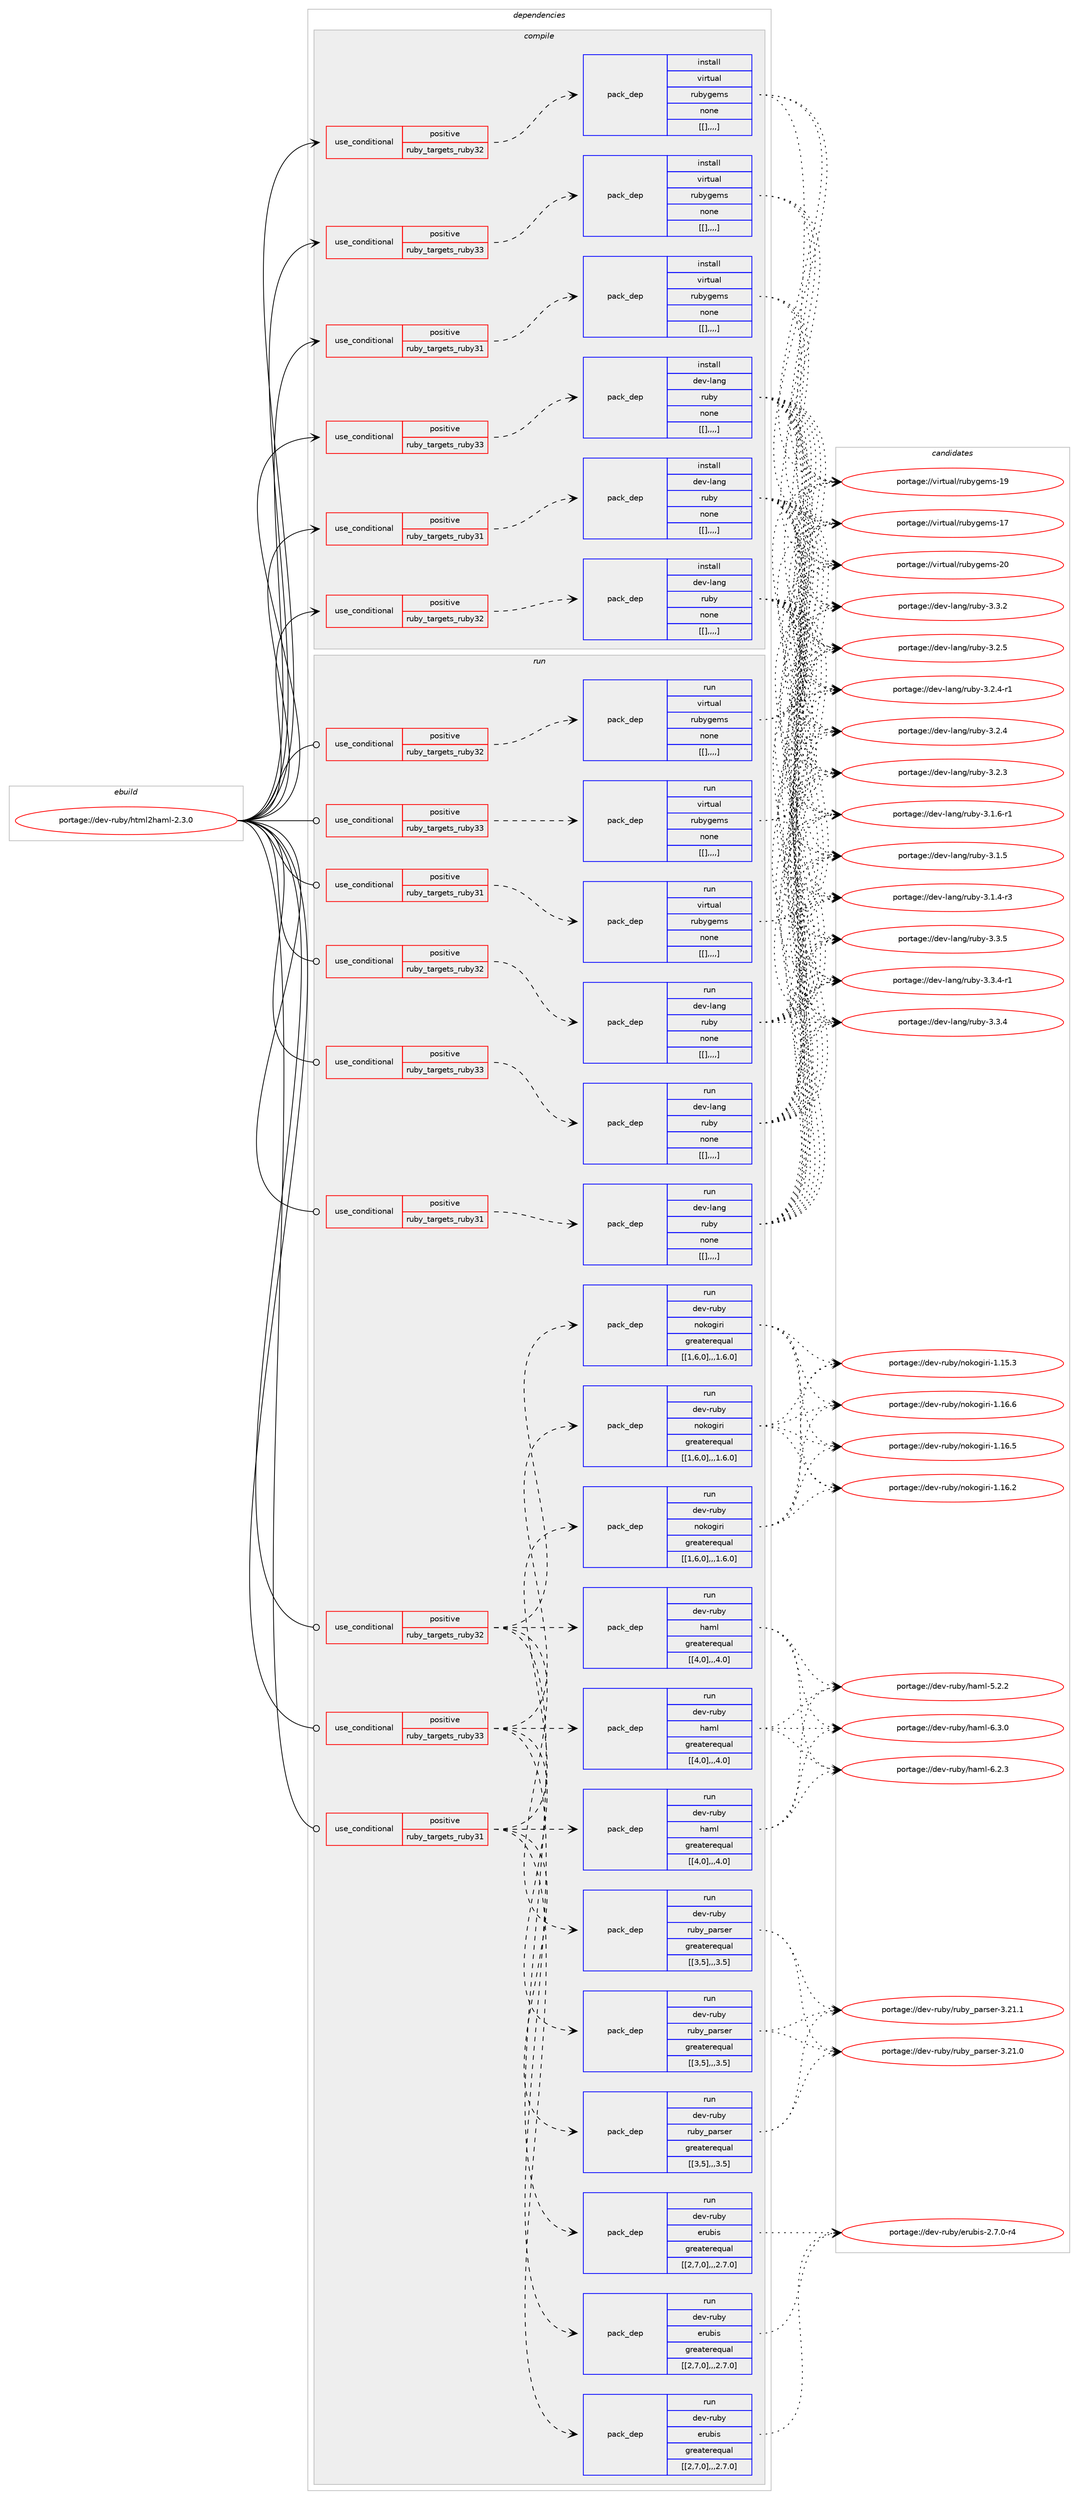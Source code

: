 digraph prolog {

# *************
# Graph options
# *************

newrank=true;
concentrate=true;
compound=true;
graph [rankdir=LR,fontname=Helvetica,fontsize=10,ranksep=1.5];#, ranksep=2.5, nodesep=0.2];
edge  [arrowhead=vee];
node  [fontname=Helvetica,fontsize=10];

# **********
# The ebuild
# **********

subgraph cluster_leftcol {
color=gray;
label=<<i>ebuild</i>>;
id [label="portage://dev-ruby/html2haml-2.3.0", color=red, width=4, href="../dev-ruby/html2haml-2.3.0.svg"];
}

# ****************
# The dependencies
# ****************

subgraph cluster_midcol {
color=gray;
label=<<i>dependencies</i>>;
subgraph cluster_compile {
fillcolor="#eeeeee";
style=filled;
label=<<i>compile</i>>;
subgraph cond50112 {
dependency188801 [label=<<TABLE BORDER="0" CELLBORDER="1" CELLSPACING="0" CELLPADDING="4"><TR><TD ROWSPAN="3" CELLPADDING="10">use_conditional</TD></TR><TR><TD>positive</TD></TR><TR><TD>ruby_targets_ruby31</TD></TR></TABLE>>, shape=none, color=red];
subgraph pack137367 {
dependency188802 [label=<<TABLE BORDER="0" CELLBORDER="1" CELLSPACING="0" CELLPADDING="4" WIDTH="220"><TR><TD ROWSPAN="6" CELLPADDING="30">pack_dep</TD></TR><TR><TD WIDTH="110">install</TD></TR><TR><TD>dev-lang</TD></TR><TR><TD>ruby</TD></TR><TR><TD>none</TD></TR><TR><TD>[[],,,,]</TD></TR></TABLE>>, shape=none, color=blue];
}
dependency188801:e -> dependency188802:w [weight=20,style="dashed",arrowhead="vee"];
}
id:e -> dependency188801:w [weight=20,style="solid",arrowhead="vee"];
subgraph cond50113 {
dependency188803 [label=<<TABLE BORDER="0" CELLBORDER="1" CELLSPACING="0" CELLPADDING="4"><TR><TD ROWSPAN="3" CELLPADDING="10">use_conditional</TD></TR><TR><TD>positive</TD></TR><TR><TD>ruby_targets_ruby31</TD></TR></TABLE>>, shape=none, color=red];
subgraph pack137368 {
dependency188804 [label=<<TABLE BORDER="0" CELLBORDER="1" CELLSPACING="0" CELLPADDING="4" WIDTH="220"><TR><TD ROWSPAN="6" CELLPADDING="30">pack_dep</TD></TR><TR><TD WIDTH="110">install</TD></TR><TR><TD>virtual</TD></TR><TR><TD>rubygems</TD></TR><TR><TD>none</TD></TR><TR><TD>[[],,,,]</TD></TR></TABLE>>, shape=none, color=blue];
}
dependency188803:e -> dependency188804:w [weight=20,style="dashed",arrowhead="vee"];
}
id:e -> dependency188803:w [weight=20,style="solid",arrowhead="vee"];
subgraph cond50114 {
dependency188805 [label=<<TABLE BORDER="0" CELLBORDER="1" CELLSPACING="0" CELLPADDING="4"><TR><TD ROWSPAN="3" CELLPADDING="10">use_conditional</TD></TR><TR><TD>positive</TD></TR><TR><TD>ruby_targets_ruby32</TD></TR></TABLE>>, shape=none, color=red];
subgraph pack137369 {
dependency188806 [label=<<TABLE BORDER="0" CELLBORDER="1" CELLSPACING="0" CELLPADDING="4" WIDTH="220"><TR><TD ROWSPAN="6" CELLPADDING="30">pack_dep</TD></TR><TR><TD WIDTH="110">install</TD></TR><TR><TD>dev-lang</TD></TR><TR><TD>ruby</TD></TR><TR><TD>none</TD></TR><TR><TD>[[],,,,]</TD></TR></TABLE>>, shape=none, color=blue];
}
dependency188805:e -> dependency188806:w [weight=20,style="dashed",arrowhead="vee"];
}
id:e -> dependency188805:w [weight=20,style="solid",arrowhead="vee"];
subgraph cond50115 {
dependency188807 [label=<<TABLE BORDER="0" CELLBORDER="1" CELLSPACING="0" CELLPADDING="4"><TR><TD ROWSPAN="3" CELLPADDING="10">use_conditional</TD></TR><TR><TD>positive</TD></TR><TR><TD>ruby_targets_ruby32</TD></TR></TABLE>>, shape=none, color=red];
subgraph pack137370 {
dependency188808 [label=<<TABLE BORDER="0" CELLBORDER="1" CELLSPACING="0" CELLPADDING="4" WIDTH="220"><TR><TD ROWSPAN="6" CELLPADDING="30">pack_dep</TD></TR><TR><TD WIDTH="110">install</TD></TR><TR><TD>virtual</TD></TR><TR><TD>rubygems</TD></TR><TR><TD>none</TD></TR><TR><TD>[[],,,,]</TD></TR></TABLE>>, shape=none, color=blue];
}
dependency188807:e -> dependency188808:w [weight=20,style="dashed",arrowhead="vee"];
}
id:e -> dependency188807:w [weight=20,style="solid",arrowhead="vee"];
subgraph cond50116 {
dependency188809 [label=<<TABLE BORDER="0" CELLBORDER="1" CELLSPACING="0" CELLPADDING="4"><TR><TD ROWSPAN="3" CELLPADDING="10">use_conditional</TD></TR><TR><TD>positive</TD></TR><TR><TD>ruby_targets_ruby33</TD></TR></TABLE>>, shape=none, color=red];
subgraph pack137371 {
dependency188810 [label=<<TABLE BORDER="0" CELLBORDER="1" CELLSPACING="0" CELLPADDING="4" WIDTH="220"><TR><TD ROWSPAN="6" CELLPADDING="30">pack_dep</TD></TR><TR><TD WIDTH="110">install</TD></TR><TR><TD>dev-lang</TD></TR><TR><TD>ruby</TD></TR><TR><TD>none</TD></TR><TR><TD>[[],,,,]</TD></TR></TABLE>>, shape=none, color=blue];
}
dependency188809:e -> dependency188810:w [weight=20,style="dashed",arrowhead="vee"];
}
id:e -> dependency188809:w [weight=20,style="solid",arrowhead="vee"];
subgraph cond50117 {
dependency188811 [label=<<TABLE BORDER="0" CELLBORDER="1" CELLSPACING="0" CELLPADDING="4"><TR><TD ROWSPAN="3" CELLPADDING="10">use_conditional</TD></TR><TR><TD>positive</TD></TR><TR><TD>ruby_targets_ruby33</TD></TR></TABLE>>, shape=none, color=red];
subgraph pack137372 {
dependency188812 [label=<<TABLE BORDER="0" CELLBORDER="1" CELLSPACING="0" CELLPADDING="4" WIDTH="220"><TR><TD ROWSPAN="6" CELLPADDING="30">pack_dep</TD></TR><TR><TD WIDTH="110">install</TD></TR><TR><TD>virtual</TD></TR><TR><TD>rubygems</TD></TR><TR><TD>none</TD></TR><TR><TD>[[],,,,]</TD></TR></TABLE>>, shape=none, color=blue];
}
dependency188811:e -> dependency188812:w [weight=20,style="dashed",arrowhead="vee"];
}
id:e -> dependency188811:w [weight=20,style="solid",arrowhead="vee"];
}
subgraph cluster_compileandrun {
fillcolor="#eeeeee";
style=filled;
label=<<i>compile and run</i>>;
}
subgraph cluster_run {
fillcolor="#eeeeee";
style=filled;
label=<<i>run</i>>;
subgraph cond50118 {
dependency188813 [label=<<TABLE BORDER="0" CELLBORDER="1" CELLSPACING="0" CELLPADDING="4"><TR><TD ROWSPAN="3" CELLPADDING="10">use_conditional</TD></TR><TR><TD>positive</TD></TR><TR><TD>ruby_targets_ruby31</TD></TR></TABLE>>, shape=none, color=red];
subgraph pack137373 {
dependency188814 [label=<<TABLE BORDER="0" CELLBORDER="1" CELLSPACING="0" CELLPADDING="4" WIDTH="220"><TR><TD ROWSPAN="6" CELLPADDING="30">pack_dep</TD></TR><TR><TD WIDTH="110">run</TD></TR><TR><TD>dev-lang</TD></TR><TR><TD>ruby</TD></TR><TR><TD>none</TD></TR><TR><TD>[[],,,,]</TD></TR></TABLE>>, shape=none, color=blue];
}
dependency188813:e -> dependency188814:w [weight=20,style="dashed",arrowhead="vee"];
}
id:e -> dependency188813:w [weight=20,style="solid",arrowhead="odot"];
subgraph cond50119 {
dependency188815 [label=<<TABLE BORDER="0" CELLBORDER="1" CELLSPACING="0" CELLPADDING="4"><TR><TD ROWSPAN="3" CELLPADDING="10">use_conditional</TD></TR><TR><TD>positive</TD></TR><TR><TD>ruby_targets_ruby31</TD></TR></TABLE>>, shape=none, color=red];
subgraph pack137374 {
dependency188816 [label=<<TABLE BORDER="0" CELLBORDER="1" CELLSPACING="0" CELLPADDING="4" WIDTH="220"><TR><TD ROWSPAN="6" CELLPADDING="30">pack_dep</TD></TR><TR><TD WIDTH="110">run</TD></TR><TR><TD>dev-ruby</TD></TR><TR><TD>nokogiri</TD></TR><TR><TD>greaterequal</TD></TR><TR><TD>[[1,6,0],,,1.6.0]</TD></TR></TABLE>>, shape=none, color=blue];
}
dependency188815:e -> dependency188816:w [weight=20,style="dashed",arrowhead="vee"];
subgraph pack137375 {
dependency188817 [label=<<TABLE BORDER="0" CELLBORDER="1" CELLSPACING="0" CELLPADDING="4" WIDTH="220"><TR><TD ROWSPAN="6" CELLPADDING="30">pack_dep</TD></TR><TR><TD WIDTH="110">run</TD></TR><TR><TD>dev-ruby</TD></TR><TR><TD>erubis</TD></TR><TR><TD>greaterequal</TD></TR><TR><TD>[[2,7,0],,,2.7.0]</TD></TR></TABLE>>, shape=none, color=blue];
}
dependency188815:e -> dependency188817:w [weight=20,style="dashed",arrowhead="vee"];
subgraph pack137376 {
dependency188818 [label=<<TABLE BORDER="0" CELLBORDER="1" CELLSPACING="0" CELLPADDING="4" WIDTH="220"><TR><TD ROWSPAN="6" CELLPADDING="30">pack_dep</TD></TR><TR><TD WIDTH="110">run</TD></TR><TR><TD>dev-ruby</TD></TR><TR><TD>ruby_parser</TD></TR><TR><TD>greaterequal</TD></TR><TR><TD>[[3,5],,,3.5]</TD></TR></TABLE>>, shape=none, color=blue];
}
dependency188815:e -> dependency188818:w [weight=20,style="dashed",arrowhead="vee"];
subgraph pack137377 {
dependency188819 [label=<<TABLE BORDER="0" CELLBORDER="1" CELLSPACING="0" CELLPADDING="4" WIDTH="220"><TR><TD ROWSPAN="6" CELLPADDING="30">pack_dep</TD></TR><TR><TD WIDTH="110">run</TD></TR><TR><TD>dev-ruby</TD></TR><TR><TD>haml</TD></TR><TR><TD>greaterequal</TD></TR><TR><TD>[[4,0],,,4.0]</TD></TR></TABLE>>, shape=none, color=blue];
}
dependency188815:e -> dependency188819:w [weight=20,style="dashed",arrowhead="vee"];
}
id:e -> dependency188815:w [weight=20,style="solid",arrowhead="odot"];
subgraph cond50120 {
dependency188820 [label=<<TABLE BORDER="0" CELLBORDER="1" CELLSPACING="0" CELLPADDING="4"><TR><TD ROWSPAN="3" CELLPADDING="10">use_conditional</TD></TR><TR><TD>positive</TD></TR><TR><TD>ruby_targets_ruby31</TD></TR></TABLE>>, shape=none, color=red];
subgraph pack137378 {
dependency188821 [label=<<TABLE BORDER="0" CELLBORDER="1" CELLSPACING="0" CELLPADDING="4" WIDTH="220"><TR><TD ROWSPAN="6" CELLPADDING="30">pack_dep</TD></TR><TR><TD WIDTH="110">run</TD></TR><TR><TD>virtual</TD></TR><TR><TD>rubygems</TD></TR><TR><TD>none</TD></TR><TR><TD>[[],,,,]</TD></TR></TABLE>>, shape=none, color=blue];
}
dependency188820:e -> dependency188821:w [weight=20,style="dashed",arrowhead="vee"];
}
id:e -> dependency188820:w [weight=20,style="solid",arrowhead="odot"];
subgraph cond50121 {
dependency188822 [label=<<TABLE BORDER="0" CELLBORDER="1" CELLSPACING="0" CELLPADDING="4"><TR><TD ROWSPAN="3" CELLPADDING="10">use_conditional</TD></TR><TR><TD>positive</TD></TR><TR><TD>ruby_targets_ruby32</TD></TR></TABLE>>, shape=none, color=red];
subgraph pack137379 {
dependency188823 [label=<<TABLE BORDER="0" CELLBORDER="1" CELLSPACING="0" CELLPADDING="4" WIDTH="220"><TR><TD ROWSPAN="6" CELLPADDING="30">pack_dep</TD></TR><TR><TD WIDTH="110">run</TD></TR><TR><TD>dev-lang</TD></TR><TR><TD>ruby</TD></TR><TR><TD>none</TD></TR><TR><TD>[[],,,,]</TD></TR></TABLE>>, shape=none, color=blue];
}
dependency188822:e -> dependency188823:w [weight=20,style="dashed",arrowhead="vee"];
}
id:e -> dependency188822:w [weight=20,style="solid",arrowhead="odot"];
subgraph cond50122 {
dependency188824 [label=<<TABLE BORDER="0" CELLBORDER="1" CELLSPACING="0" CELLPADDING="4"><TR><TD ROWSPAN="3" CELLPADDING="10">use_conditional</TD></TR><TR><TD>positive</TD></TR><TR><TD>ruby_targets_ruby32</TD></TR></TABLE>>, shape=none, color=red];
subgraph pack137380 {
dependency188825 [label=<<TABLE BORDER="0" CELLBORDER="1" CELLSPACING="0" CELLPADDING="4" WIDTH="220"><TR><TD ROWSPAN="6" CELLPADDING="30">pack_dep</TD></TR><TR><TD WIDTH="110">run</TD></TR><TR><TD>dev-ruby</TD></TR><TR><TD>nokogiri</TD></TR><TR><TD>greaterequal</TD></TR><TR><TD>[[1,6,0],,,1.6.0]</TD></TR></TABLE>>, shape=none, color=blue];
}
dependency188824:e -> dependency188825:w [weight=20,style="dashed",arrowhead="vee"];
subgraph pack137381 {
dependency188826 [label=<<TABLE BORDER="0" CELLBORDER="1" CELLSPACING="0" CELLPADDING="4" WIDTH="220"><TR><TD ROWSPAN="6" CELLPADDING="30">pack_dep</TD></TR><TR><TD WIDTH="110">run</TD></TR><TR><TD>dev-ruby</TD></TR><TR><TD>erubis</TD></TR><TR><TD>greaterequal</TD></TR><TR><TD>[[2,7,0],,,2.7.0]</TD></TR></TABLE>>, shape=none, color=blue];
}
dependency188824:e -> dependency188826:w [weight=20,style="dashed",arrowhead="vee"];
subgraph pack137382 {
dependency188827 [label=<<TABLE BORDER="0" CELLBORDER="1" CELLSPACING="0" CELLPADDING="4" WIDTH="220"><TR><TD ROWSPAN="6" CELLPADDING="30">pack_dep</TD></TR><TR><TD WIDTH="110">run</TD></TR><TR><TD>dev-ruby</TD></TR><TR><TD>ruby_parser</TD></TR><TR><TD>greaterequal</TD></TR><TR><TD>[[3,5],,,3.5]</TD></TR></TABLE>>, shape=none, color=blue];
}
dependency188824:e -> dependency188827:w [weight=20,style="dashed",arrowhead="vee"];
subgraph pack137383 {
dependency188828 [label=<<TABLE BORDER="0" CELLBORDER="1" CELLSPACING="0" CELLPADDING="4" WIDTH="220"><TR><TD ROWSPAN="6" CELLPADDING="30">pack_dep</TD></TR><TR><TD WIDTH="110">run</TD></TR><TR><TD>dev-ruby</TD></TR><TR><TD>haml</TD></TR><TR><TD>greaterequal</TD></TR><TR><TD>[[4,0],,,4.0]</TD></TR></TABLE>>, shape=none, color=blue];
}
dependency188824:e -> dependency188828:w [weight=20,style="dashed",arrowhead="vee"];
}
id:e -> dependency188824:w [weight=20,style="solid",arrowhead="odot"];
subgraph cond50123 {
dependency188829 [label=<<TABLE BORDER="0" CELLBORDER="1" CELLSPACING="0" CELLPADDING="4"><TR><TD ROWSPAN="3" CELLPADDING="10">use_conditional</TD></TR><TR><TD>positive</TD></TR><TR><TD>ruby_targets_ruby32</TD></TR></TABLE>>, shape=none, color=red];
subgraph pack137384 {
dependency188830 [label=<<TABLE BORDER="0" CELLBORDER="1" CELLSPACING="0" CELLPADDING="4" WIDTH="220"><TR><TD ROWSPAN="6" CELLPADDING="30">pack_dep</TD></TR><TR><TD WIDTH="110">run</TD></TR><TR><TD>virtual</TD></TR><TR><TD>rubygems</TD></TR><TR><TD>none</TD></TR><TR><TD>[[],,,,]</TD></TR></TABLE>>, shape=none, color=blue];
}
dependency188829:e -> dependency188830:w [weight=20,style="dashed",arrowhead="vee"];
}
id:e -> dependency188829:w [weight=20,style="solid",arrowhead="odot"];
subgraph cond50124 {
dependency188831 [label=<<TABLE BORDER="0" CELLBORDER="1" CELLSPACING="0" CELLPADDING="4"><TR><TD ROWSPAN="3" CELLPADDING="10">use_conditional</TD></TR><TR><TD>positive</TD></TR><TR><TD>ruby_targets_ruby33</TD></TR></TABLE>>, shape=none, color=red];
subgraph pack137385 {
dependency188832 [label=<<TABLE BORDER="0" CELLBORDER="1" CELLSPACING="0" CELLPADDING="4" WIDTH="220"><TR><TD ROWSPAN="6" CELLPADDING="30">pack_dep</TD></TR><TR><TD WIDTH="110">run</TD></TR><TR><TD>dev-lang</TD></TR><TR><TD>ruby</TD></TR><TR><TD>none</TD></TR><TR><TD>[[],,,,]</TD></TR></TABLE>>, shape=none, color=blue];
}
dependency188831:e -> dependency188832:w [weight=20,style="dashed",arrowhead="vee"];
}
id:e -> dependency188831:w [weight=20,style="solid",arrowhead="odot"];
subgraph cond50125 {
dependency188833 [label=<<TABLE BORDER="0" CELLBORDER="1" CELLSPACING="0" CELLPADDING="4"><TR><TD ROWSPAN="3" CELLPADDING="10">use_conditional</TD></TR><TR><TD>positive</TD></TR><TR><TD>ruby_targets_ruby33</TD></TR></TABLE>>, shape=none, color=red];
subgraph pack137386 {
dependency188834 [label=<<TABLE BORDER="0" CELLBORDER="1" CELLSPACING="0" CELLPADDING="4" WIDTH="220"><TR><TD ROWSPAN="6" CELLPADDING="30">pack_dep</TD></TR><TR><TD WIDTH="110">run</TD></TR><TR><TD>dev-ruby</TD></TR><TR><TD>nokogiri</TD></TR><TR><TD>greaterequal</TD></TR><TR><TD>[[1,6,0],,,1.6.0]</TD></TR></TABLE>>, shape=none, color=blue];
}
dependency188833:e -> dependency188834:w [weight=20,style="dashed",arrowhead="vee"];
subgraph pack137387 {
dependency188835 [label=<<TABLE BORDER="0" CELLBORDER="1" CELLSPACING="0" CELLPADDING="4" WIDTH="220"><TR><TD ROWSPAN="6" CELLPADDING="30">pack_dep</TD></TR><TR><TD WIDTH="110">run</TD></TR><TR><TD>dev-ruby</TD></TR><TR><TD>erubis</TD></TR><TR><TD>greaterequal</TD></TR><TR><TD>[[2,7,0],,,2.7.0]</TD></TR></TABLE>>, shape=none, color=blue];
}
dependency188833:e -> dependency188835:w [weight=20,style="dashed",arrowhead="vee"];
subgraph pack137388 {
dependency188836 [label=<<TABLE BORDER="0" CELLBORDER="1" CELLSPACING="0" CELLPADDING="4" WIDTH="220"><TR><TD ROWSPAN="6" CELLPADDING="30">pack_dep</TD></TR><TR><TD WIDTH="110">run</TD></TR><TR><TD>dev-ruby</TD></TR><TR><TD>ruby_parser</TD></TR><TR><TD>greaterequal</TD></TR><TR><TD>[[3,5],,,3.5]</TD></TR></TABLE>>, shape=none, color=blue];
}
dependency188833:e -> dependency188836:w [weight=20,style="dashed",arrowhead="vee"];
subgraph pack137389 {
dependency188837 [label=<<TABLE BORDER="0" CELLBORDER="1" CELLSPACING="0" CELLPADDING="4" WIDTH="220"><TR><TD ROWSPAN="6" CELLPADDING="30">pack_dep</TD></TR><TR><TD WIDTH="110">run</TD></TR><TR><TD>dev-ruby</TD></TR><TR><TD>haml</TD></TR><TR><TD>greaterequal</TD></TR><TR><TD>[[4,0],,,4.0]</TD></TR></TABLE>>, shape=none, color=blue];
}
dependency188833:e -> dependency188837:w [weight=20,style="dashed",arrowhead="vee"];
}
id:e -> dependency188833:w [weight=20,style="solid",arrowhead="odot"];
subgraph cond50126 {
dependency188838 [label=<<TABLE BORDER="0" CELLBORDER="1" CELLSPACING="0" CELLPADDING="4"><TR><TD ROWSPAN="3" CELLPADDING="10">use_conditional</TD></TR><TR><TD>positive</TD></TR><TR><TD>ruby_targets_ruby33</TD></TR></TABLE>>, shape=none, color=red];
subgraph pack137390 {
dependency188839 [label=<<TABLE BORDER="0" CELLBORDER="1" CELLSPACING="0" CELLPADDING="4" WIDTH="220"><TR><TD ROWSPAN="6" CELLPADDING="30">pack_dep</TD></TR><TR><TD WIDTH="110">run</TD></TR><TR><TD>virtual</TD></TR><TR><TD>rubygems</TD></TR><TR><TD>none</TD></TR><TR><TD>[[],,,,]</TD></TR></TABLE>>, shape=none, color=blue];
}
dependency188838:e -> dependency188839:w [weight=20,style="dashed",arrowhead="vee"];
}
id:e -> dependency188838:w [weight=20,style="solid",arrowhead="odot"];
}
}

# **************
# The candidates
# **************

subgraph cluster_choices {
rank=same;
color=gray;
label=<<i>candidates</i>>;

subgraph choice137367 {
color=black;
nodesep=1;
choice10010111845108971101034711411798121455146514653 [label="portage://dev-lang/ruby-3.3.5", color=red, width=4,href="../dev-lang/ruby-3.3.5.svg"];
choice100101118451089711010347114117981214551465146524511449 [label="portage://dev-lang/ruby-3.3.4-r1", color=red, width=4,href="../dev-lang/ruby-3.3.4-r1.svg"];
choice10010111845108971101034711411798121455146514652 [label="portage://dev-lang/ruby-3.3.4", color=red, width=4,href="../dev-lang/ruby-3.3.4.svg"];
choice10010111845108971101034711411798121455146514650 [label="portage://dev-lang/ruby-3.3.2", color=red, width=4,href="../dev-lang/ruby-3.3.2.svg"];
choice10010111845108971101034711411798121455146504653 [label="portage://dev-lang/ruby-3.2.5", color=red, width=4,href="../dev-lang/ruby-3.2.5.svg"];
choice100101118451089711010347114117981214551465046524511449 [label="portage://dev-lang/ruby-3.2.4-r1", color=red, width=4,href="../dev-lang/ruby-3.2.4-r1.svg"];
choice10010111845108971101034711411798121455146504652 [label="portage://dev-lang/ruby-3.2.4", color=red, width=4,href="../dev-lang/ruby-3.2.4.svg"];
choice10010111845108971101034711411798121455146504651 [label="portage://dev-lang/ruby-3.2.3", color=red, width=4,href="../dev-lang/ruby-3.2.3.svg"];
choice100101118451089711010347114117981214551464946544511449 [label="portage://dev-lang/ruby-3.1.6-r1", color=red, width=4,href="../dev-lang/ruby-3.1.6-r1.svg"];
choice10010111845108971101034711411798121455146494653 [label="portage://dev-lang/ruby-3.1.5", color=red, width=4,href="../dev-lang/ruby-3.1.5.svg"];
choice100101118451089711010347114117981214551464946524511451 [label="portage://dev-lang/ruby-3.1.4-r3", color=red, width=4,href="../dev-lang/ruby-3.1.4-r3.svg"];
dependency188802:e -> choice10010111845108971101034711411798121455146514653:w [style=dotted,weight="100"];
dependency188802:e -> choice100101118451089711010347114117981214551465146524511449:w [style=dotted,weight="100"];
dependency188802:e -> choice10010111845108971101034711411798121455146514652:w [style=dotted,weight="100"];
dependency188802:e -> choice10010111845108971101034711411798121455146514650:w [style=dotted,weight="100"];
dependency188802:e -> choice10010111845108971101034711411798121455146504653:w [style=dotted,weight="100"];
dependency188802:e -> choice100101118451089711010347114117981214551465046524511449:w [style=dotted,weight="100"];
dependency188802:e -> choice10010111845108971101034711411798121455146504652:w [style=dotted,weight="100"];
dependency188802:e -> choice10010111845108971101034711411798121455146504651:w [style=dotted,weight="100"];
dependency188802:e -> choice100101118451089711010347114117981214551464946544511449:w [style=dotted,weight="100"];
dependency188802:e -> choice10010111845108971101034711411798121455146494653:w [style=dotted,weight="100"];
dependency188802:e -> choice100101118451089711010347114117981214551464946524511451:w [style=dotted,weight="100"];
}
subgraph choice137368 {
color=black;
nodesep=1;
choice118105114116117971084711411798121103101109115455048 [label="portage://virtual/rubygems-20", color=red, width=4,href="../virtual/rubygems-20.svg"];
choice118105114116117971084711411798121103101109115454957 [label="portage://virtual/rubygems-19", color=red, width=4,href="../virtual/rubygems-19.svg"];
choice118105114116117971084711411798121103101109115454955 [label="portage://virtual/rubygems-17", color=red, width=4,href="../virtual/rubygems-17.svg"];
dependency188804:e -> choice118105114116117971084711411798121103101109115455048:w [style=dotted,weight="100"];
dependency188804:e -> choice118105114116117971084711411798121103101109115454957:w [style=dotted,weight="100"];
dependency188804:e -> choice118105114116117971084711411798121103101109115454955:w [style=dotted,weight="100"];
}
subgraph choice137369 {
color=black;
nodesep=1;
choice10010111845108971101034711411798121455146514653 [label="portage://dev-lang/ruby-3.3.5", color=red, width=4,href="../dev-lang/ruby-3.3.5.svg"];
choice100101118451089711010347114117981214551465146524511449 [label="portage://dev-lang/ruby-3.3.4-r1", color=red, width=4,href="../dev-lang/ruby-3.3.4-r1.svg"];
choice10010111845108971101034711411798121455146514652 [label="portage://dev-lang/ruby-3.3.4", color=red, width=4,href="../dev-lang/ruby-3.3.4.svg"];
choice10010111845108971101034711411798121455146514650 [label="portage://dev-lang/ruby-3.3.2", color=red, width=4,href="../dev-lang/ruby-3.3.2.svg"];
choice10010111845108971101034711411798121455146504653 [label="portage://dev-lang/ruby-3.2.5", color=red, width=4,href="../dev-lang/ruby-3.2.5.svg"];
choice100101118451089711010347114117981214551465046524511449 [label="portage://dev-lang/ruby-3.2.4-r1", color=red, width=4,href="../dev-lang/ruby-3.2.4-r1.svg"];
choice10010111845108971101034711411798121455146504652 [label="portage://dev-lang/ruby-3.2.4", color=red, width=4,href="../dev-lang/ruby-3.2.4.svg"];
choice10010111845108971101034711411798121455146504651 [label="portage://dev-lang/ruby-3.2.3", color=red, width=4,href="../dev-lang/ruby-3.2.3.svg"];
choice100101118451089711010347114117981214551464946544511449 [label="portage://dev-lang/ruby-3.1.6-r1", color=red, width=4,href="../dev-lang/ruby-3.1.6-r1.svg"];
choice10010111845108971101034711411798121455146494653 [label="portage://dev-lang/ruby-3.1.5", color=red, width=4,href="../dev-lang/ruby-3.1.5.svg"];
choice100101118451089711010347114117981214551464946524511451 [label="portage://dev-lang/ruby-3.1.4-r3", color=red, width=4,href="../dev-lang/ruby-3.1.4-r3.svg"];
dependency188806:e -> choice10010111845108971101034711411798121455146514653:w [style=dotted,weight="100"];
dependency188806:e -> choice100101118451089711010347114117981214551465146524511449:w [style=dotted,weight="100"];
dependency188806:e -> choice10010111845108971101034711411798121455146514652:w [style=dotted,weight="100"];
dependency188806:e -> choice10010111845108971101034711411798121455146514650:w [style=dotted,weight="100"];
dependency188806:e -> choice10010111845108971101034711411798121455146504653:w [style=dotted,weight="100"];
dependency188806:e -> choice100101118451089711010347114117981214551465046524511449:w [style=dotted,weight="100"];
dependency188806:e -> choice10010111845108971101034711411798121455146504652:w [style=dotted,weight="100"];
dependency188806:e -> choice10010111845108971101034711411798121455146504651:w [style=dotted,weight="100"];
dependency188806:e -> choice100101118451089711010347114117981214551464946544511449:w [style=dotted,weight="100"];
dependency188806:e -> choice10010111845108971101034711411798121455146494653:w [style=dotted,weight="100"];
dependency188806:e -> choice100101118451089711010347114117981214551464946524511451:w [style=dotted,weight="100"];
}
subgraph choice137370 {
color=black;
nodesep=1;
choice118105114116117971084711411798121103101109115455048 [label="portage://virtual/rubygems-20", color=red, width=4,href="../virtual/rubygems-20.svg"];
choice118105114116117971084711411798121103101109115454957 [label="portage://virtual/rubygems-19", color=red, width=4,href="../virtual/rubygems-19.svg"];
choice118105114116117971084711411798121103101109115454955 [label="portage://virtual/rubygems-17", color=red, width=4,href="../virtual/rubygems-17.svg"];
dependency188808:e -> choice118105114116117971084711411798121103101109115455048:w [style=dotted,weight="100"];
dependency188808:e -> choice118105114116117971084711411798121103101109115454957:w [style=dotted,weight="100"];
dependency188808:e -> choice118105114116117971084711411798121103101109115454955:w [style=dotted,weight="100"];
}
subgraph choice137371 {
color=black;
nodesep=1;
choice10010111845108971101034711411798121455146514653 [label="portage://dev-lang/ruby-3.3.5", color=red, width=4,href="../dev-lang/ruby-3.3.5.svg"];
choice100101118451089711010347114117981214551465146524511449 [label="portage://dev-lang/ruby-3.3.4-r1", color=red, width=4,href="../dev-lang/ruby-3.3.4-r1.svg"];
choice10010111845108971101034711411798121455146514652 [label="portage://dev-lang/ruby-3.3.4", color=red, width=4,href="../dev-lang/ruby-3.3.4.svg"];
choice10010111845108971101034711411798121455146514650 [label="portage://dev-lang/ruby-3.3.2", color=red, width=4,href="../dev-lang/ruby-3.3.2.svg"];
choice10010111845108971101034711411798121455146504653 [label="portage://dev-lang/ruby-3.2.5", color=red, width=4,href="../dev-lang/ruby-3.2.5.svg"];
choice100101118451089711010347114117981214551465046524511449 [label="portage://dev-lang/ruby-3.2.4-r1", color=red, width=4,href="../dev-lang/ruby-3.2.4-r1.svg"];
choice10010111845108971101034711411798121455146504652 [label="portage://dev-lang/ruby-3.2.4", color=red, width=4,href="../dev-lang/ruby-3.2.4.svg"];
choice10010111845108971101034711411798121455146504651 [label="portage://dev-lang/ruby-3.2.3", color=red, width=4,href="../dev-lang/ruby-3.2.3.svg"];
choice100101118451089711010347114117981214551464946544511449 [label="portage://dev-lang/ruby-3.1.6-r1", color=red, width=4,href="../dev-lang/ruby-3.1.6-r1.svg"];
choice10010111845108971101034711411798121455146494653 [label="portage://dev-lang/ruby-3.1.5", color=red, width=4,href="../dev-lang/ruby-3.1.5.svg"];
choice100101118451089711010347114117981214551464946524511451 [label="portage://dev-lang/ruby-3.1.4-r3", color=red, width=4,href="../dev-lang/ruby-3.1.4-r3.svg"];
dependency188810:e -> choice10010111845108971101034711411798121455146514653:w [style=dotted,weight="100"];
dependency188810:e -> choice100101118451089711010347114117981214551465146524511449:w [style=dotted,weight="100"];
dependency188810:e -> choice10010111845108971101034711411798121455146514652:w [style=dotted,weight="100"];
dependency188810:e -> choice10010111845108971101034711411798121455146514650:w [style=dotted,weight="100"];
dependency188810:e -> choice10010111845108971101034711411798121455146504653:w [style=dotted,weight="100"];
dependency188810:e -> choice100101118451089711010347114117981214551465046524511449:w [style=dotted,weight="100"];
dependency188810:e -> choice10010111845108971101034711411798121455146504652:w [style=dotted,weight="100"];
dependency188810:e -> choice10010111845108971101034711411798121455146504651:w [style=dotted,weight="100"];
dependency188810:e -> choice100101118451089711010347114117981214551464946544511449:w [style=dotted,weight="100"];
dependency188810:e -> choice10010111845108971101034711411798121455146494653:w [style=dotted,weight="100"];
dependency188810:e -> choice100101118451089711010347114117981214551464946524511451:w [style=dotted,weight="100"];
}
subgraph choice137372 {
color=black;
nodesep=1;
choice118105114116117971084711411798121103101109115455048 [label="portage://virtual/rubygems-20", color=red, width=4,href="../virtual/rubygems-20.svg"];
choice118105114116117971084711411798121103101109115454957 [label="portage://virtual/rubygems-19", color=red, width=4,href="../virtual/rubygems-19.svg"];
choice118105114116117971084711411798121103101109115454955 [label="portage://virtual/rubygems-17", color=red, width=4,href="../virtual/rubygems-17.svg"];
dependency188812:e -> choice118105114116117971084711411798121103101109115455048:w [style=dotted,weight="100"];
dependency188812:e -> choice118105114116117971084711411798121103101109115454957:w [style=dotted,weight="100"];
dependency188812:e -> choice118105114116117971084711411798121103101109115454955:w [style=dotted,weight="100"];
}
subgraph choice137373 {
color=black;
nodesep=1;
choice10010111845108971101034711411798121455146514653 [label="portage://dev-lang/ruby-3.3.5", color=red, width=4,href="../dev-lang/ruby-3.3.5.svg"];
choice100101118451089711010347114117981214551465146524511449 [label="portage://dev-lang/ruby-3.3.4-r1", color=red, width=4,href="../dev-lang/ruby-3.3.4-r1.svg"];
choice10010111845108971101034711411798121455146514652 [label="portage://dev-lang/ruby-3.3.4", color=red, width=4,href="../dev-lang/ruby-3.3.4.svg"];
choice10010111845108971101034711411798121455146514650 [label="portage://dev-lang/ruby-3.3.2", color=red, width=4,href="../dev-lang/ruby-3.3.2.svg"];
choice10010111845108971101034711411798121455146504653 [label="portage://dev-lang/ruby-3.2.5", color=red, width=4,href="../dev-lang/ruby-3.2.5.svg"];
choice100101118451089711010347114117981214551465046524511449 [label="portage://dev-lang/ruby-3.2.4-r1", color=red, width=4,href="../dev-lang/ruby-3.2.4-r1.svg"];
choice10010111845108971101034711411798121455146504652 [label="portage://dev-lang/ruby-3.2.4", color=red, width=4,href="../dev-lang/ruby-3.2.4.svg"];
choice10010111845108971101034711411798121455146504651 [label="portage://dev-lang/ruby-3.2.3", color=red, width=4,href="../dev-lang/ruby-3.2.3.svg"];
choice100101118451089711010347114117981214551464946544511449 [label="portage://dev-lang/ruby-3.1.6-r1", color=red, width=4,href="../dev-lang/ruby-3.1.6-r1.svg"];
choice10010111845108971101034711411798121455146494653 [label="portage://dev-lang/ruby-3.1.5", color=red, width=4,href="../dev-lang/ruby-3.1.5.svg"];
choice100101118451089711010347114117981214551464946524511451 [label="portage://dev-lang/ruby-3.1.4-r3", color=red, width=4,href="../dev-lang/ruby-3.1.4-r3.svg"];
dependency188814:e -> choice10010111845108971101034711411798121455146514653:w [style=dotted,weight="100"];
dependency188814:e -> choice100101118451089711010347114117981214551465146524511449:w [style=dotted,weight="100"];
dependency188814:e -> choice10010111845108971101034711411798121455146514652:w [style=dotted,weight="100"];
dependency188814:e -> choice10010111845108971101034711411798121455146514650:w [style=dotted,weight="100"];
dependency188814:e -> choice10010111845108971101034711411798121455146504653:w [style=dotted,weight="100"];
dependency188814:e -> choice100101118451089711010347114117981214551465046524511449:w [style=dotted,weight="100"];
dependency188814:e -> choice10010111845108971101034711411798121455146504652:w [style=dotted,weight="100"];
dependency188814:e -> choice10010111845108971101034711411798121455146504651:w [style=dotted,weight="100"];
dependency188814:e -> choice100101118451089711010347114117981214551464946544511449:w [style=dotted,weight="100"];
dependency188814:e -> choice10010111845108971101034711411798121455146494653:w [style=dotted,weight="100"];
dependency188814:e -> choice100101118451089711010347114117981214551464946524511451:w [style=dotted,weight="100"];
}
subgraph choice137374 {
color=black;
nodesep=1;
choice10010111845114117981214711011110711110310511410545494649544654 [label="portage://dev-ruby/nokogiri-1.16.6", color=red, width=4,href="../dev-ruby/nokogiri-1.16.6.svg"];
choice10010111845114117981214711011110711110310511410545494649544653 [label="portage://dev-ruby/nokogiri-1.16.5", color=red, width=4,href="../dev-ruby/nokogiri-1.16.5.svg"];
choice10010111845114117981214711011110711110310511410545494649544650 [label="portage://dev-ruby/nokogiri-1.16.2", color=red, width=4,href="../dev-ruby/nokogiri-1.16.2.svg"];
choice10010111845114117981214711011110711110310511410545494649534651 [label="portage://dev-ruby/nokogiri-1.15.3", color=red, width=4,href="../dev-ruby/nokogiri-1.15.3.svg"];
dependency188816:e -> choice10010111845114117981214711011110711110310511410545494649544654:w [style=dotted,weight="100"];
dependency188816:e -> choice10010111845114117981214711011110711110310511410545494649544653:w [style=dotted,weight="100"];
dependency188816:e -> choice10010111845114117981214711011110711110310511410545494649544650:w [style=dotted,weight="100"];
dependency188816:e -> choice10010111845114117981214711011110711110310511410545494649534651:w [style=dotted,weight="100"];
}
subgraph choice137375 {
color=black;
nodesep=1;
choice100101118451141179812147101114117981051154550465546484511452 [label="portage://dev-ruby/erubis-2.7.0-r4", color=red, width=4,href="../dev-ruby/erubis-2.7.0-r4.svg"];
dependency188817:e -> choice100101118451141179812147101114117981051154550465546484511452:w [style=dotted,weight="100"];
}
subgraph choice137376 {
color=black;
nodesep=1;
choice10010111845114117981214711411798121951129711411510111445514650494649 [label="portage://dev-ruby/ruby_parser-3.21.1", color=red, width=4,href="../dev-ruby/ruby_parser-3.21.1.svg"];
choice10010111845114117981214711411798121951129711411510111445514650494648 [label="portage://dev-ruby/ruby_parser-3.21.0", color=red, width=4,href="../dev-ruby/ruby_parser-3.21.0.svg"];
dependency188818:e -> choice10010111845114117981214711411798121951129711411510111445514650494649:w [style=dotted,weight="100"];
dependency188818:e -> choice10010111845114117981214711411798121951129711411510111445514650494648:w [style=dotted,weight="100"];
}
subgraph choice137377 {
color=black;
nodesep=1;
choice10010111845114117981214710497109108455446514648 [label="portage://dev-ruby/haml-6.3.0", color=red, width=4,href="../dev-ruby/haml-6.3.0.svg"];
choice10010111845114117981214710497109108455446504651 [label="portage://dev-ruby/haml-6.2.3", color=red, width=4,href="../dev-ruby/haml-6.2.3.svg"];
choice10010111845114117981214710497109108455346504650 [label="portage://dev-ruby/haml-5.2.2", color=red, width=4,href="../dev-ruby/haml-5.2.2.svg"];
dependency188819:e -> choice10010111845114117981214710497109108455446514648:w [style=dotted,weight="100"];
dependency188819:e -> choice10010111845114117981214710497109108455446504651:w [style=dotted,weight="100"];
dependency188819:e -> choice10010111845114117981214710497109108455346504650:w [style=dotted,weight="100"];
}
subgraph choice137378 {
color=black;
nodesep=1;
choice118105114116117971084711411798121103101109115455048 [label="portage://virtual/rubygems-20", color=red, width=4,href="../virtual/rubygems-20.svg"];
choice118105114116117971084711411798121103101109115454957 [label="portage://virtual/rubygems-19", color=red, width=4,href="../virtual/rubygems-19.svg"];
choice118105114116117971084711411798121103101109115454955 [label="portage://virtual/rubygems-17", color=red, width=4,href="../virtual/rubygems-17.svg"];
dependency188821:e -> choice118105114116117971084711411798121103101109115455048:w [style=dotted,weight="100"];
dependency188821:e -> choice118105114116117971084711411798121103101109115454957:w [style=dotted,weight="100"];
dependency188821:e -> choice118105114116117971084711411798121103101109115454955:w [style=dotted,weight="100"];
}
subgraph choice137379 {
color=black;
nodesep=1;
choice10010111845108971101034711411798121455146514653 [label="portage://dev-lang/ruby-3.3.5", color=red, width=4,href="../dev-lang/ruby-3.3.5.svg"];
choice100101118451089711010347114117981214551465146524511449 [label="portage://dev-lang/ruby-3.3.4-r1", color=red, width=4,href="../dev-lang/ruby-3.3.4-r1.svg"];
choice10010111845108971101034711411798121455146514652 [label="portage://dev-lang/ruby-3.3.4", color=red, width=4,href="../dev-lang/ruby-3.3.4.svg"];
choice10010111845108971101034711411798121455146514650 [label="portage://dev-lang/ruby-3.3.2", color=red, width=4,href="../dev-lang/ruby-3.3.2.svg"];
choice10010111845108971101034711411798121455146504653 [label="portage://dev-lang/ruby-3.2.5", color=red, width=4,href="../dev-lang/ruby-3.2.5.svg"];
choice100101118451089711010347114117981214551465046524511449 [label="portage://dev-lang/ruby-3.2.4-r1", color=red, width=4,href="../dev-lang/ruby-3.2.4-r1.svg"];
choice10010111845108971101034711411798121455146504652 [label="portage://dev-lang/ruby-3.2.4", color=red, width=4,href="../dev-lang/ruby-3.2.4.svg"];
choice10010111845108971101034711411798121455146504651 [label="portage://dev-lang/ruby-3.2.3", color=red, width=4,href="../dev-lang/ruby-3.2.3.svg"];
choice100101118451089711010347114117981214551464946544511449 [label="portage://dev-lang/ruby-3.1.6-r1", color=red, width=4,href="../dev-lang/ruby-3.1.6-r1.svg"];
choice10010111845108971101034711411798121455146494653 [label="portage://dev-lang/ruby-3.1.5", color=red, width=4,href="../dev-lang/ruby-3.1.5.svg"];
choice100101118451089711010347114117981214551464946524511451 [label="portage://dev-lang/ruby-3.1.4-r3", color=red, width=4,href="../dev-lang/ruby-3.1.4-r3.svg"];
dependency188823:e -> choice10010111845108971101034711411798121455146514653:w [style=dotted,weight="100"];
dependency188823:e -> choice100101118451089711010347114117981214551465146524511449:w [style=dotted,weight="100"];
dependency188823:e -> choice10010111845108971101034711411798121455146514652:w [style=dotted,weight="100"];
dependency188823:e -> choice10010111845108971101034711411798121455146514650:w [style=dotted,weight="100"];
dependency188823:e -> choice10010111845108971101034711411798121455146504653:w [style=dotted,weight="100"];
dependency188823:e -> choice100101118451089711010347114117981214551465046524511449:w [style=dotted,weight="100"];
dependency188823:e -> choice10010111845108971101034711411798121455146504652:w [style=dotted,weight="100"];
dependency188823:e -> choice10010111845108971101034711411798121455146504651:w [style=dotted,weight="100"];
dependency188823:e -> choice100101118451089711010347114117981214551464946544511449:w [style=dotted,weight="100"];
dependency188823:e -> choice10010111845108971101034711411798121455146494653:w [style=dotted,weight="100"];
dependency188823:e -> choice100101118451089711010347114117981214551464946524511451:w [style=dotted,weight="100"];
}
subgraph choice137380 {
color=black;
nodesep=1;
choice10010111845114117981214711011110711110310511410545494649544654 [label="portage://dev-ruby/nokogiri-1.16.6", color=red, width=4,href="../dev-ruby/nokogiri-1.16.6.svg"];
choice10010111845114117981214711011110711110310511410545494649544653 [label="portage://dev-ruby/nokogiri-1.16.5", color=red, width=4,href="../dev-ruby/nokogiri-1.16.5.svg"];
choice10010111845114117981214711011110711110310511410545494649544650 [label="portage://dev-ruby/nokogiri-1.16.2", color=red, width=4,href="../dev-ruby/nokogiri-1.16.2.svg"];
choice10010111845114117981214711011110711110310511410545494649534651 [label="portage://dev-ruby/nokogiri-1.15.3", color=red, width=4,href="../dev-ruby/nokogiri-1.15.3.svg"];
dependency188825:e -> choice10010111845114117981214711011110711110310511410545494649544654:w [style=dotted,weight="100"];
dependency188825:e -> choice10010111845114117981214711011110711110310511410545494649544653:w [style=dotted,weight="100"];
dependency188825:e -> choice10010111845114117981214711011110711110310511410545494649544650:w [style=dotted,weight="100"];
dependency188825:e -> choice10010111845114117981214711011110711110310511410545494649534651:w [style=dotted,weight="100"];
}
subgraph choice137381 {
color=black;
nodesep=1;
choice100101118451141179812147101114117981051154550465546484511452 [label="portage://dev-ruby/erubis-2.7.0-r4", color=red, width=4,href="../dev-ruby/erubis-2.7.0-r4.svg"];
dependency188826:e -> choice100101118451141179812147101114117981051154550465546484511452:w [style=dotted,weight="100"];
}
subgraph choice137382 {
color=black;
nodesep=1;
choice10010111845114117981214711411798121951129711411510111445514650494649 [label="portage://dev-ruby/ruby_parser-3.21.1", color=red, width=4,href="../dev-ruby/ruby_parser-3.21.1.svg"];
choice10010111845114117981214711411798121951129711411510111445514650494648 [label="portage://dev-ruby/ruby_parser-3.21.0", color=red, width=4,href="../dev-ruby/ruby_parser-3.21.0.svg"];
dependency188827:e -> choice10010111845114117981214711411798121951129711411510111445514650494649:w [style=dotted,weight="100"];
dependency188827:e -> choice10010111845114117981214711411798121951129711411510111445514650494648:w [style=dotted,weight="100"];
}
subgraph choice137383 {
color=black;
nodesep=1;
choice10010111845114117981214710497109108455446514648 [label="portage://dev-ruby/haml-6.3.0", color=red, width=4,href="../dev-ruby/haml-6.3.0.svg"];
choice10010111845114117981214710497109108455446504651 [label="portage://dev-ruby/haml-6.2.3", color=red, width=4,href="../dev-ruby/haml-6.2.3.svg"];
choice10010111845114117981214710497109108455346504650 [label="portage://dev-ruby/haml-5.2.2", color=red, width=4,href="../dev-ruby/haml-5.2.2.svg"];
dependency188828:e -> choice10010111845114117981214710497109108455446514648:w [style=dotted,weight="100"];
dependency188828:e -> choice10010111845114117981214710497109108455446504651:w [style=dotted,weight="100"];
dependency188828:e -> choice10010111845114117981214710497109108455346504650:w [style=dotted,weight="100"];
}
subgraph choice137384 {
color=black;
nodesep=1;
choice118105114116117971084711411798121103101109115455048 [label="portage://virtual/rubygems-20", color=red, width=4,href="../virtual/rubygems-20.svg"];
choice118105114116117971084711411798121103101109115454957 [label="portage://virtual/rubygems-19", color=red, width=4,href="../virtual/rubygems-19.svg"];
choice118105114116117971084711411798121103101109115454955 [label="portage://virtual/rubygems-17", color=red, width=4,href="../virtual/rubygems-17.svg"];
dependency188830:e -> choice118105114116117971084711411798121103101109115455048:w [style=dotted,weight="100"];
dependency188830:e -> choice118105114116117971084711411798121103101109115454957:w [style=dotted,weight="100"];
dependency188830:e -> choice118105114116117971084711411798121103101109115454955:w [style=dotted,weight="100"];
}
subgraph choice137385 {
color=black;
nodesep=1;
choice10010111845108971101034711411798121455146514653 [label="portage://dev-lang/ruby-3.3.5", color=red, width=4,href="../dev-lang/ruby-3.3.5.svg"];
choice100101118451089711010347114117981214551465146524511449 [label="portage://dev-lang/ruby-3.3.4-r1", color=red, width=4,href="../dev-lang/ruby-3.3.4-r1.svg"];
choice10010111845108971101034711411798121455146514652 [label="portage://dev-lang/ruby-3.3.4", color=red, width=4,href="../dev-lang/ruby-3.3.4.svg"];
choice10010111845108971101034711411798121455146514650 [label="portage://dev-lang/ruby-3.3.2", color=red, width=4,href="../dev-lang/ruby-3.3.2.svg"];
choice10010111845108971101034711411798121455146504653 [label="portage://dev-lang/ruby-3.2.5", color=red, width=4,href="../dev-lang/ruby-3.2.5.svg"];
choice100101118451089711010347114117981214551465046524511449 [label="portage://dev-lang/ruby-3.2.4-r1", color=red, width=4,href="../dev-lang/ruby-3.2.4-r1.svg"];
choice10010111845108971101034711411798121455146504652 [label="portage://dev-lang/ruby-3.2.4", color=red, width=4,href="../dev-lang/ruby-3.2.4.svg"];
choice10010111845108971101034711411798121455146504651 [label="portage://dev-lang/ruby-3.2.3", color=red, width=4,href="../dev-lang/ruby-3.2.3.svg"];
choice100101118451089711010347114117981214551464946544511449 [label="portage://dev-lang/ruby-3.1.6-r1", color=red, width=4,href="../dev-lang/ruby-3.1.6-r1.svg"];
choice10010111845108971101034711411798121455146494653 [label="portage://dev-lang/ruby-3.1.5", color=red, width=4,href="../dev-lang/ruby-3.1.5.svg"];
choice100101118451089711010347114117981214551464946524511451 [label="portage://dev-lang/ruby-3.1.4-r3", color=red, width=4,href="../dev-lang/ruby-3.1.4-r3.svg"];
dependency188832:e -> choice10010111845108971101034711411798121455146514653:w [style=dotted,weight="100"];
dependency188832:e -> choice100101118451089711010347114117981214551465146524511449:w [style=dotted,weight="100"];
dependency188832:e -> choice10010111845108971101034711411798121455146514652:w [style=dotted,weight="100"];
dependency188832:e -> choice10010111845108971101034711411798121455146514650:w [style=dotted,weight="100"];
dependency188832:e -> choice10010111845108971101034711411798121455146504653:w [style=dotted,weight="100"];
dependency188832:e -> choice100101118451089711010347114117981214551465046524511449:w [style=dotted,weight="100"];
dependency188832:e -> choice10010111845108971101034711411798121455146504652:w [style=dotted,weight="100"];
dependency188832:e -> choice10010111845108971101034711411798121455146504651:w [style=dotted,weight="100"];
dependency188832:e -> choice100101118451089711010347114117981214551464946544511449:w [style=dotted,weight="100"];
dependency188832:e -> choice10010111845108971101034711411798121455146494653:w [style=dotted,weight="100"];
dependency188832:e -> choice100101118451089711010347114117981214551464946524511451:w [style=dotted,weight="100"];
}
subgraph choice137386 {
color=black;
nodesep=1;
choice10010111845114117981214711011110711110310511410545494649544654 [label="portage://dev-ruby/nokogiri-1.16.6", color=red, width=4,href="../dev-ruby/nokogiri-1.16.6.svg"];
choice10010111845114117981214711011110711110310511410545494649544653 [label="portage://dev-ruby/nokogiri-1.16.5", color=red, width=4,href="../dev-ruby/nokogiri-1.16.5.svg"];
choice10010111845114117981214711011110711110310511410545494649544650 [label="portage://dev-ruby/nokogiri-1.16.2", color=red, width=4,href="../dev-ruby/nokogiri-1.16.2.svg"];
choice10010111845114117981214711011110711110310511410545494649534651 [label="portage://dev-ruby/nokogiri-1.15.3", color=red, width=4,href="../dev-ruby/nokogiri-1.15.3.svg"];
dependency188834:e -> choice10010111845114117981214711011110711110310511410545494649544654:w [style=dotted,weight="100"];
dependency188834:e -> choice10010111845114117981214711011110711110310511410545494649544653:w [style=dotted,weight="100"];
dependency188834:e -> choice10010111845114117981214711011110711110310511410545494649544650:w [style=dotted,weight="100"];
dependency188834:e -> choice10010111845114117981214711011110711110310511410545494649534651:w [style=dotted,weight="100"];
}
subgraph choice137387 {
color=black;
nodesep=1;
choice100101118451141179812147101114117981051154550465546484511452 [label="portage://dev-ruby/erubis-2.7.0-r4", color=red, width=4,href="../dev-ruby/erubis-2.7.0-r4.svg"];
dependency188835:e -> choice100101118451141179812147101114117981051154550465546484511452:w [style=dotted,weight="100"];
}
subgraph choice137388 {
color=black;
nodesep=1;
choice10010111845114117981214711411798121951129711411510111445514650494649 [label="portage://dev-ruby/ruby_parser-3.21.1", color=red, width=4,href="../dev-ruby/ruby_parser-3.21.1.svg"];
choice10010111845114117981214711411798121951129711411510111445514650494648 [label="portage://dev-ruby/ruby_parser-3.21.0", color=red, width=4,href="../dev-ruby/ruby_parser-3.21.0.svg"];
dependency188836:e -> choice10010111845114117981214711411798121951129711411510111445514650494649:w [style=dotted,weight="100"];
dependency188836:e -> choice10010111845114117981214711411798121951129711411510111445514650494648:w [style=dotted,weight="100"];
}
subgraph choice137389 {
color=black;
nodesep=1;
choice10010111845114117981214710497109108455446514648 [label="portage://dev-ruby/haml-6.3.0", color=red, width=4,href="../dev-ruby/haml-6.3.0.svg"];
choice10010111845114117981214710497109108455446504651 [label="portage://dev-ruby/haml-6.2.3", color=red, width=4,href="../dev-ruby/haml-6.2.3.svg"];
choice10010111845114117981214710497109108455346504650 [label="portage://dev-ruby/haml-5.2.2", color=red, width=4,href="../dev-ruby/haml-5.2.2.svg"];
dependency188837:e -> choice10010111845114117981214710497109108455446514648:w [style=dotted,weight="100"];
dependency188837:e -> choice10010111845114117981214710497109108455446504651:w [style=dotted,weight="100"];
dependency188837:e -> choice10010111845114117981214710497109108455346504650:w [style=dotted,weight="100"];
}
subgraph choice137390 {
color=black;
nodesep=1;
choice118105114116117971084711411798121103101109115455048 [label="portage://virtual/rubygems-20", color=red, width=4,href="../virtual/rubygems-20.svg"];
choice118105114116117971084711411798121103101109115454957 [label="portage://virtual/rubygems-19", color=red, width=4,href="../virtual/rubygems-19.svg"];
choice118105114116117971084711411798121103101109115454955 [label="portage://virtual/rubygems-17", color=red, width=4,href="../virtual/rubygems-17.svg"];
dependency188839:e -> choice118105114116117971084711411798121103101109115455048:w [style=dotted,weight="100"];
dependency188839:e -> choice118105114116117971084711411798121103101109115454957:w [style=dotted,weight="100"];
dependency188839:e -> choice118105114116117971084711411798121103101109115454955:w [style=dotted,weight="100"];
}
}

}
